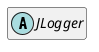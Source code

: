 @startuml
set namespaceSeparator \\
hide members
hide << alias >> circle

abstract class JLogger
@enduml
